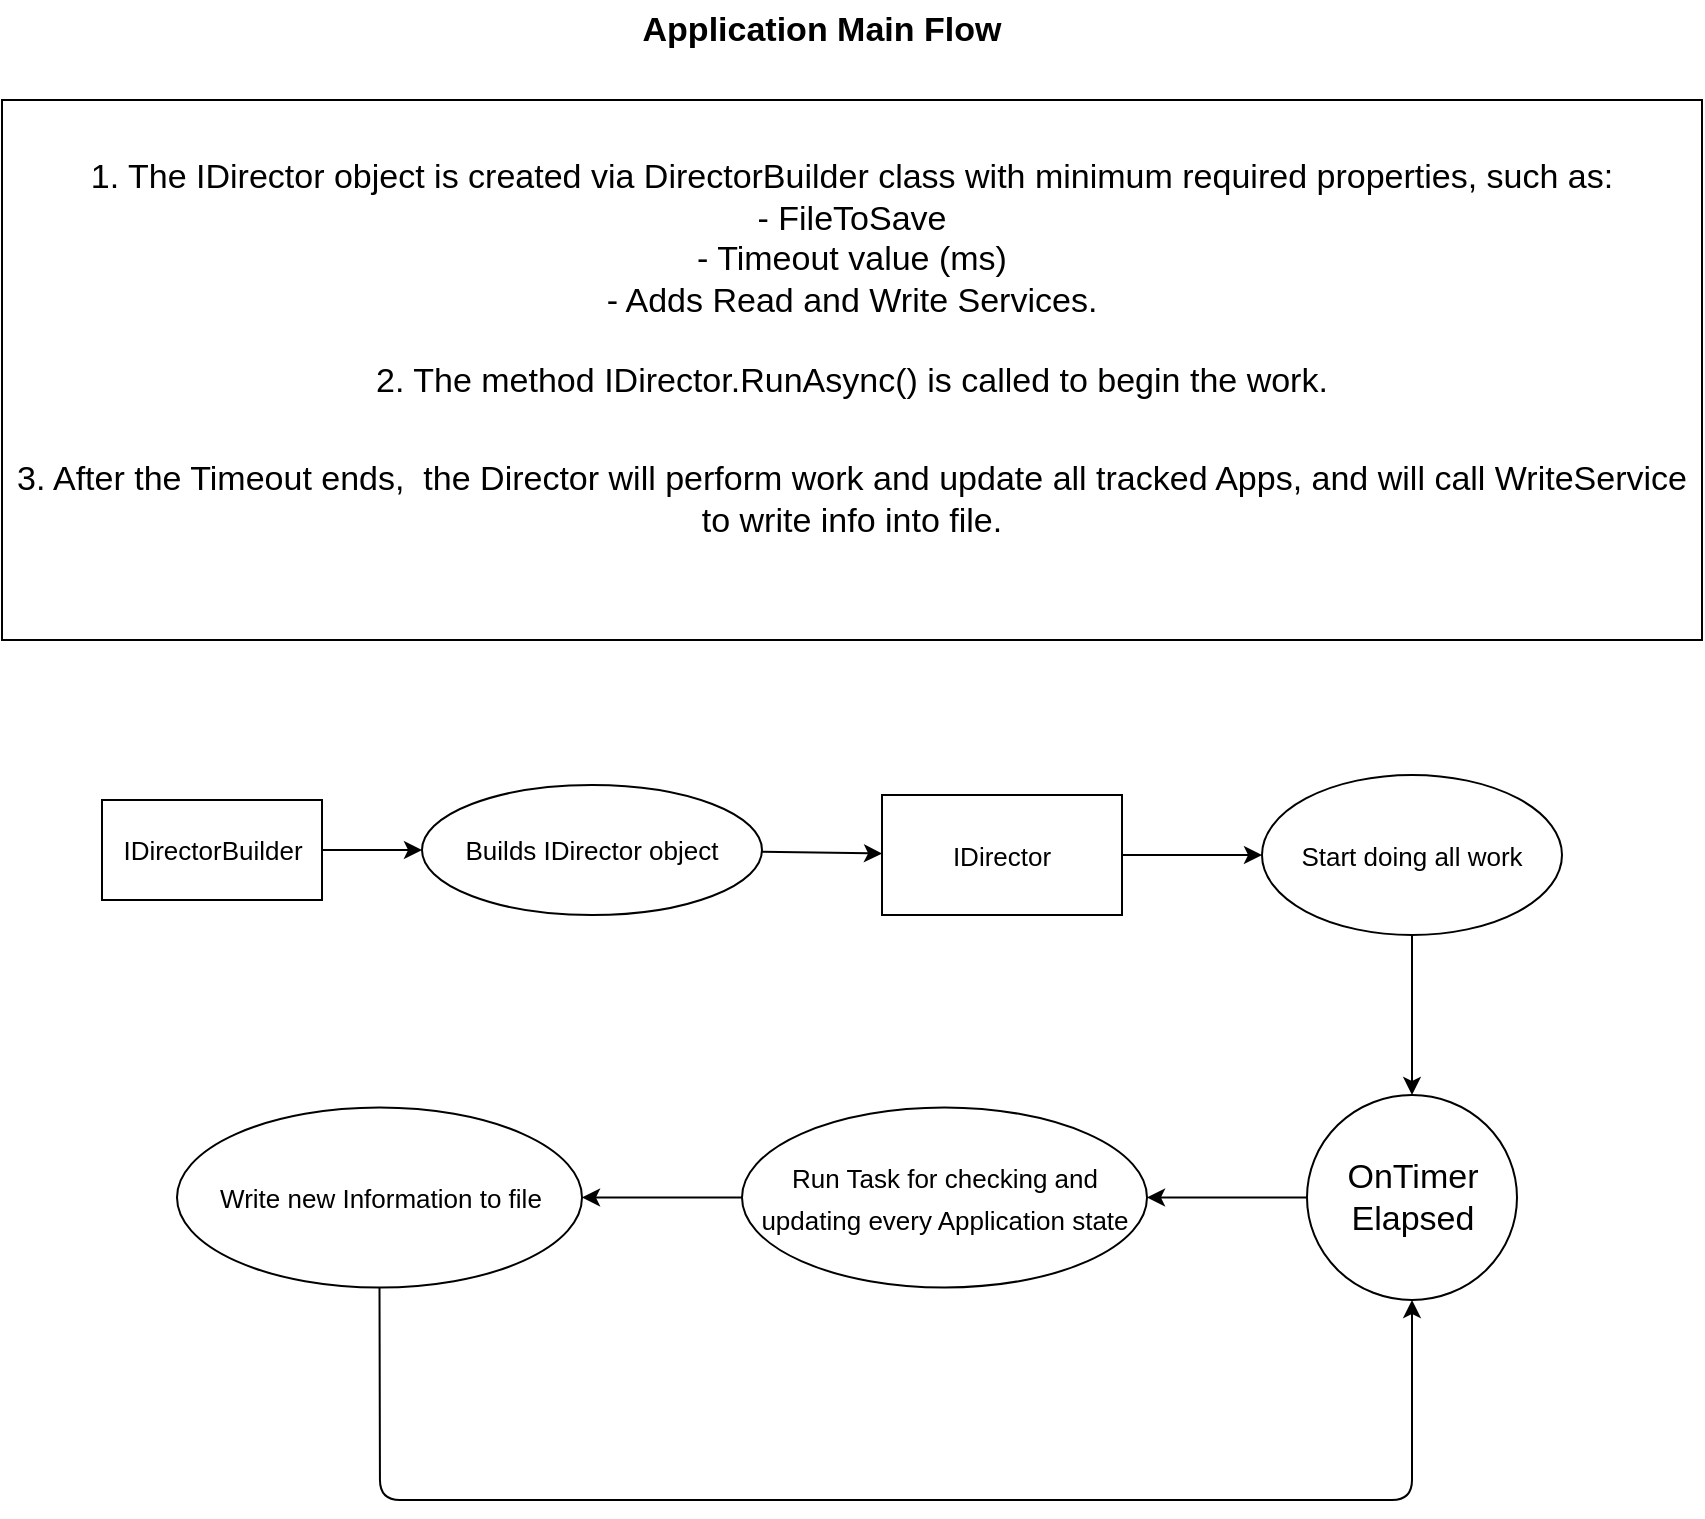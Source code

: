 <mxfile>
    <diagram id="Sq76xkwmjCW06V4b-h0d" name="MainFlow">
        <mxGraphModel dx="1071" dy="827" grid="1" gridSize="10" guides="1" tooltips="1" connect="1" arrows="1" fold="1" page="1" pageScale="1" pageWidth="850" pageHeight="1100" math="0" shadow="0">
            <root>
                <mxCell id="0"/>
                <mxCell id="1" parent="0"/>
                <mxCell id="USzmQiBSqQcF5wfpKRN4-1" value="&lt;div style=&quot;&quot;&gt;&lt;span style=&quot;font-size: 17px; background-color: initial;&quot;&gt;1. The IDirector object is created via DirectorBuilder class with minimum required properties, such as:&lt;/span&gt;&lt;/div&gt;&lt;font style=&quot;&quot;&gt;&lt;div style=&quot;font-size: 17px;&quot;&gt;&lt;span style=&quot;background-color: initial;&quot;&gt;- FileToSave&lt;/span&gt;&lt;/div&gt;&lt;div style=&quot;font-size: 17px;&quot;&gt;&lt;span style=&quot;background-color: initial;&quot;&gt;- Timeout value (ms)&lt;/span&gt;&lt;/div&gt;&lt;div style=&quot;font-size: 17px;&quot;&gt;&lt;span style=&quot;background-color: initial;&quot;&gt;- Adds Read and Write Services.&lt;/span&gt;&lt;/div&gt;&lt;div style=&quot;&quot;&gt;&lt;span style=&quot;font-size: 17px;&quot;&gt;&lt;br&gt;&lt;/span&gt;&lt;/div&gt;&lt;span style=&quot;font-size: 17px;&quot;&gt;&lt;div style=&quot;&quot;&gt;&lt;span style=&quot;background-color: initial;&quot;&gt;2. The method IDirector.RunAsync() is called to begin the work.&lt;/span&gt;&lt;/div&gt;&lt;/span&gt;&lt;div style=&quot;&quot;&gt;&lt;br&gt;&lt;/div&gt;&lt;div style=&quot;&quot;&gt;&lt;br&gt;&lt;/div&gt;&lt;span style=&quot;font-size: 17px;&quot;&gt;&lt;div style=&quot;&quot;&gt;&lt;span style=&quot;background-color: initial;&quot;&gt;3. After the Timeout ends,&amp;nbsp; the Director will perform work and update all tracked Apps, and will call WriteService to write info into file.&lt;/span&gt;&lt;/div&gt;&lt;div style=&quot;&quot;&gt;&lt;br&gt;&lt;/div&gt;&lt;/span&gt;&lt;/font&gt;" style="rounded=0;whiteSpace=wrap;html=1;align=center;" vertex="1" parent="1">
                    <mxGeometry y="60" width="850" height="270" as="geometry"/>
                </mxCell>
                <mxCell id="USzmQiBSqQcF5wfpKRN4-2" value="Application Main Flow" style="text;align=center;fontStyle=1;verticalAlign=middle;spacingLeft=3;spacingRight=3;strokeColor=none;rotatable=0;points=[[0,0.5],[1,0.5]];portConstraint=eastwest;fontSize=17;" vertex="1" parent="1">
                    <mxGeometry x="370" y="10" width="80" height="26" as="geometry"/>
                </mxCell>
                <mxCell id="USzmQiBSqQcF5wfpKRN4-11" value="" style="edgeStyle=none;html=1;fontSize=14;" edge="1" parent="1" source="USzmQiBSqQcF5wfpKRN4-4" target="USzmQiBSqQcF5wfpKRN4-10">
                    <mxGeometry relative="1" as="geometry"/>
                </mxCell>
                <mxCell id="USzmQiBSqQcF5wfpKRN4-4" value="&lt;font style=&quot;font-size: 13px;&quot;&gt;IDirectorBuilder&lt;/font&gt;" style="html=1;fontSize=17;" vertex="1" parent="1">
                    <mxGeometry x="50" y="410" width="110" height="50" as="geometry"/>
                </mxCell>
                <mxCell id="USzmQiBSqQcF5wfpKRN4-13" value="" style="edgeStyle=none;html=1;fontSize=14;" edge="1" parent="1" source="USzmQiBSqQcF5wfpKRN4-10" target="USzmQiBSqQcF5wfpKRN4-12">
                    <mxGeometry relative="1" as="geometry"/>
                </mxCell>
                <mxCell id="USzmQiBSqQcF5wfpKRN4-10" value="&lt;font style=&quot;font-size: 13px;&quot;&gt;Builds IDirector object&lt;/font&gt;" style="ellipse;whiteSpace=wrap;html=1;fontSize=17;" vertex="1" parent="1">
                    <mxGeometry x="210" y="402.5" width="170" height="65" as="geometry"/>
                </mxCell>
                <mxCell id="USzmQiBSqQcF5wfpKRN4-16" value="" style="edgeStyle=none;html=1;fontSize=14;" edge="1" parent="1" source="USzmQiBSqQcF5wfpKRN4-12" target="USzmQiBSqQcF5wfpKRN4-15">
                    <mxGeometry relative="1" as="geometry"/>
                </mxCell>
                <mxCell id="USzmQiBSqQcF5wfpKRN4-12" value="&lt;font style=&quot;font-size: 13px;&quot;&gt;IDirector&lt;/font&gt;" style="whiteSpace=wrap;html=1;fontSize=17;" vertex="1" parent="1">
                    <mxGeometry x="440" y="407.5" width="120" height="60" as="geometry"/>
                </mxCell>
                <mxCell id="USzmQiBSqQcF5wfpKRN4-25" value="" style="edgeStyle=none;html=1;fontSize=15;" edge="1" parent="1" source="USzmQiBSqQcF5wfpKRN4-15" target="USzmQiBSqQcF5wfpKRN4-24">
                    <mxGeometry relative="1" as="geometry"/>
                </mxCell>
                <mxCell id="USzmQiBSqQcF5wfpKRN4-15" value="&lt;font style=&quot;font-size: 13px;&quot;&gt;Start doing all work&lt;/font&gt;" style="ellipse;whiteSpace=wrap;html=1;fontSize=17;" vertex="1" parent="1">
                    <mxGeometry x="630" y="397.5" width="150" height="80" as="geometry"/>
                </mxCell>
                <mxCell id="USzmQiBSqQcF5wfpKRN4-27" value="" style="edgeStyle=none;html=1;fontSize=15;" edge="1" parent="1" source="USzmQiBSqQcF5wfpKRN4-24" target="USzmQiBSqQcF5wfpKRN4-26">
                    <mxGeometry relative="1" as="geometry"/>
                </mxCell>
                <mxCell id="USzmQiBSqQcF5wfpKRN4-24" value="OnTimer Elapsed" style="ellipse;whiteSpace=wrap;html=1;fontSize=17;" vertex="1" parent="1">
                    <mxGeometry x="652.5" y="557.5" width="105" height="102.5" as="geometry"/>
                </mxCell>
                <mxCell id="USzmQiBSqQcF5wfpKRN4-32" value="" style="edgeStyle=none;html=1;fontSize=13;" edge="1" parent="1" source="USzmQiBSqQcF5wfpKRN4-26" target="USzmQiBSqQcF5wfpKRN4-31">
                    <mxGeometry relative="1" as="geometry"/>
                </mxCell>
                <mxCell id="USzmQiBSqQcF5wfpKRN4-26" value="&lt;font style=&quot;font-size: 13px;&quot;&gt;Run Task for checking and updating every Application state&lt;/font&gt;" style="ellipse;whiteSpace=wrap;html=1;fontSize=17;" vertex="1" parent="1">
                    <mxGeometry x="370" y="563.75" width="202.5" height="90" as="geometry"/>
                </mxCell>
                <mxCell id="USzmQiBSqQcF5wfpKRN4-33" style="edgeStyle=none;html=1;fontSize=13;" edge="1" parent="1" source="USzmQiBSqQcF5wfpKRN4-31" target="USzmQiBSqQcF5wfpKRN4-24">
                    <mxGeometry relative="1" as="geometry">
                        <Array as="points">
                            <mxPoint x="189" y="760"/>
                            <mxPoint x="705" y="760"/>
                        </Array>
                    </mxGeometry>
                </mxCell>
                <mxCell id="USzmQiBSqQcF5wfpKRN4-31" value="&lt;font style=&quot;font-size: 13px;&quot;&gt;Write new Information to file&lt;/font&gt;" style="ellipse;whiteSpace=wrap;html=1;fontSize=17;" vertex="1" parent="1">
                    <mxGeometry x="87.5" y="563.75" width="202.5" height="90" as="geometry"/>
                </mxCell>
            </root>
        </mxGraphModel>
    </diagram>
    <diagram id="BZ-cO62DnmGgJZc8tXrm" name="TrackedAppWorkFlow">
        <mxGraphModel dx="1071" dy="827" grid="1" gridSize="10" guides="1" tooltips="1" connect="1" arrows="1" fold="1" page="1" pageScale="1" pageWidth="850" pageHeight="1100" math="0" shadow="0">
            <root>
                <mxCell id="0"/>
                <mxCell id="1" parent="0"/>
                <mxCell id="vjMBUKkElE8_SVuK97PD-60" style="edgeStyle=none;html=1;" parent="1" source="2" target="11" edge="1">
                    <mxGeometry relative="1" as="geometry"/>
                </mxCell>
                <mxCell id="vjMBUKkElE8_SVuK97PD-61" value="Has List of" style="edgeLabel;html=1;align=center;verticalAlign=middle;resizable=0;points=[];" parent="vjMBUKkElE8_SVuK97PD-60" vertex="1" connectable="0">
                    <mxGeometry x="-0.356" relative="1" as="geometry">
                        <mxPoint as="offset"/>
                    </mxGeometry>
                </mxCell>
                <mxCell id="2" value="AppInstance&lt;br&gt;(instance of 1 App)" style="rounded=0;whiteSpace=wrap;html=1;" parent="1" vertex="1">
                    <mxGeometry x="550" y="220" width="120" height="60" as="geometry"/>
                </mxCell>
                <mxCell id="11" value="UpTime&lt;br&gt;(single Uptime for Date)" style="rounded=0;whiteSpace=wrap;html=1;" parent="1" vertex="1">
                    <mxGeometry x="540" y="70" width="140" height="60" as="geometry"/>
                </mxCell>
                <mxCell id="39" value="&lt;b&gt;AppStateChecker&lt;/b&gt;" style="html=1;" parent="1" vertex="1">
                    <mxGeometry x="20" y="525" width="110" height="50" as="geometry"/>
                </mxCell>
                <mxCell id="41" value="&lt;b&gt;AppTimeTracker&lt;/b&gt;" style="html=1;" parent="1" vertex="1">
                    <mxGeometry x="170" y="525" width="110" height="50" as="geometry"/>
                </mxCell>
                <mxCell id="44" style="edgeStyle=none;html=1;" parent="1" source="43" target="2" edge="1">
                    <mxGeometry relative="1" as="geometry">
                        <mxPoint x="400" y="289.231" as="targetPoint"/>
                    </mxGeometry>
                </mxCell>
                <mxCell id="vjMBUKkElE8_SVuK97PD-62" value="Gets The AppInstance" style="edgeLabel;html=1;align=center;verticalAlign=middle;resizable=0;points=[];" parent="44" vertex="1" connectable="0">
                    <mxGeometry x="-0.299" y="-3" relative="1" as="geometry">
                        <mxPoint as="offset"/>
                    </mxGeometry>
                </mxCell>
                <mxCell id="43" value="IInteractor" style="html=1;" parent="1" vertex="1">
                    <mxGeometry x="400" y="335" width="110" height="50" as="geometry"/>
                </mxCell>
                <mxCell id="Bc6zjtvQ-QecZ-7PF7hh-62" style="edgeStyle=none;html=1;" parent="1" source="52" target="Bc6zjtvQ-QecZ-7PF7hh-61" edge="1">
                    <mxGeometry relative="1" as="geometry"/>
                </mxCell>
                <mxCell id="Bc6zjtvQ-QecZ-7PF7hh-63" value="Uses instance of it" style="edgeLabel;html=1;align=center;verticalAlign=middle;resizable=0;points=[];" parent="Bc6zjtvQ-QecZ-7PF7hh-62" vertex="1" connectable="0">
                    <mxGeometry x="0.326" y="-3" relative="1" as="geometry">
                        <mxPoint y="1" as="offset"/>
                    </mxGeometry>
                </mxCell>
                <mxCell id="Bc6zjtvQ-QecZ-7PF7hh-65" style="edgeStyle=none;html=1;" parent="1" source="52" target="43" edge="1">
                    <mxGeometry relative="1" as="geometry"/>
                </mxCell>
                <mxCell id="Bc6zjtvQ-QecZ-7PF7hh-72" value="Has" style="edgeLabel;html=1;align=center;verticalAlign=middle;resizable=0;points=[];" parent="Bc6zjtvQ-QecZ-7PF7hh-65" vertex="1" connectable="0">
                    <mxGeometry x="-0.29" y="-2" relative="1" as="geometry">
                        <mxPoint as="offset"/>
                    </mxGeometry>
                </mxCell>
                <mxCell id="Bc6zjtvQ-QecZ-7PF7hh-66" style="edgeStyle=none;html=1;" parent="1" source="52" target="41" edge="1">
                    <mxGeometry relative="1" as="geometry"/>
                </mxCell>
                <mxCell id="Bc6zjtvQ-QecZ-7PF7hh-71" value="Uses" style="edgeLabel;html=1;align=center;verticalAlign=middle;resizable=0;points=[];" parent="Bc6zjtvQ-QecZ-7PF7hh-66" vertex="1" connectable="0">
                    <mxGeometry x="-0.26" y="3" relative="1" as="geometry">
                        <mxPoint x="1" as="offset"/>
                    </mxGeometry>
                </mxCell>
                <mxCell id="Bc6zjtvQ-QecZ-7PF7hh-68" style="edgeStyle=none;html=1;" parent="1" source="52" target="39" edge="1">
                    <mxGeometry relative="1" as="geometry"/>
                </mxCell>
                <mxCell id="Bc6zjtvQ-QecZ-7PF7hh-69" value="Uses" style="edgeLabel;html=1;align=center;verticalAlign=middle;resizable=0;points=[];" parent="Bc6zjtvQ-QecZ-7PF7hh-68" vertex="1" connectable="0">
                    <mxGeometry x="-0.304" y="1" relative="1" as="geometry">
                        <mxPoint as="offset"/>
                    </mxGeometry>
                </mxCell>
                <mxCell id="52" value="AppHandler" style="whiteSpace=wrap;html=1;" parent="1" vertex="1">
                    <mxGeometry x="130" y="330" width="120" height="60" as="geometry"/>
                </mxCell>
                <mxCell id="Bc6zjtvQ-QecZ-7PF7hh-61" value="TimerService" style="whiteSpace=wrap;html=1;" parent="1" vertex="1">
                    <mxGeometry x="130" y="120" width="120" height="60" as="geometry"/>
                </mxCell>
                <mxCell id="vjMBUKkElE8_SVuK97PD-53" style="edgeStyle=none;html=1;" parent="1" source="vjMBUKkElE8_SVuK97PD-52" target="2" edge="1">
                    <mxGeometry relative="1" as="geometry"/>
                </mxCell>
                <mxCell id="vjMBUKkElE8_SVuK97PD-54" value="Creates" style="edgeLabel;html=1;align=center;verticalAlign=middle;resizable=0;points=[];" parent="vjMBUKkElE8_SVuK97PD-53" vertex="1" connectable="0">
                    <mxGeometry x="-0.359" relative="1" as="geometry">
                        <mxPoint as="offset"/>
                    </mxGeometry>
                </mxCell>
                <mxCell id="vjMBUKkElE8_SVuK97PD-52" value="AppInstanceCreator" style="whiteSpace=wrap;html=1;" parent="1" vertex="1">
                    <mxGeometry x="690" y="420" width="120" height="60" as="geometry"/>
                </mxCell>
                <mxCell id="vjMBUKkElE8_SVuK97PD-66" style="edgeStyle=none;html=1;" parent="1" source="vjMBUKkElE8_SVuK97PD-55" target="vjMBUKkElE8_SVuK97PD-59" edge="1">
                    <mxGeometry relative="1" as="geometry"/>
                </mxCell>
                <mxCell id="vjMBUKkElE8_SVuK97PD-67" value="Creates List of Apps from file" style="edgeLabel;html=1;align=center;verticalAlign=middle;resizable=0;points=[];" parent="vjMBUKkElE8_SVuK97PD-66" vertex="1" connectable="0">
                    <mxGeometry x="0.287" relative="1" as="geometry">
                        <mxPoint as="offset"/>
                    </mxGeometry>
                </mxCell>
                <mxCell id="vjMBUKkElE8_SVuK97PD-55" value="ReadData" style="whiteSpace=wrap;html=1;" parent="1" vertex="1">
                    <mxGeometry x="460" y="695" width="120" height="60" as="geometry"/>
                </mxCell>
                <mxCell id="vjMBUKkElE8_SVuK97PD-56" value="WriteData" style="whiteSpace=wrap;html=1;" parent="1" vertex="1">
                    <mxGeometry x="660" y="695" width="120" height="60" as="geometry"/>
                </mxCell>
                <mxCell id="vjMBUKkElE8_SVuK97PD-63" style="edgeStyle=none;html=1;" parent="1" source="vjMBUKkElE8_SVuK97PD-58" target="vjMBUKkElE8_SVuK97PD-59" edge="1">
                    <mxGeometry relative="1" as="geometry"/>
                </mxCell>
                <mxCell id="vjMBUKkElE8_SVuK97PD-64" value="Creates handler for each app form LIst" style="edgeLabel;html=1;align=center;verticalAlign=middle;resizable=0;points=[];" parent="vjMBUKkElE8_SVuK97PD-63" vertex="1" connectable="0">
                    <mxGeometry x="-0.309" y="1" relative="1" as="geometry">
                        <mxPoint as="offset"/>
                    </mxGeometry>
                </mxCell>
                <mxCell id="vjMBUKkElE8_SVuK97PD-58" value="&lt;p style=&quot;margin:0px;margin-top:4px;text-align:center;text-decoration:underline;&quot;&gt;&lt;b&gt;List&amp;lt;AppHandler&amp;gt;&lt;/b&gt;&lt;/p&gt;&lt;hr&gt;&lt;p style=&quot;margin:0px;margin-left:8px;&quot;&gt;StartTracking()&lt;/p&gt;" style="verticalAlign=top;align=left;overflow=fill;fontSize=12;fontFamily=Helvetica;html=1;" parent="1" vertex="1">
                    <mxGeometry x="425" y="525" width="160" height="60" as="geometry"/>
                </mxCell>
                <mxCell id="vjMBUKkElE8_SVuK97PD-59" value="&lt;p style=&quot;margin:0px;margin-top:4px;text-align:center;text-decoration:underline;&quot;&gt;&lt;b&gt;List&amp;lt;AppInstance&amp;gt;&lt;/b&gt;&lt;/p&gt;&lt;hr&gt;&lt;p style=&quot;margin:0px;margin-left:8px;&quot;&gt;field1 = value1&lt;br&gt;field2 = value2&lt;br&gt;field3 = value3&lt;/p&gt;" style="verticalAlign=top;align=left;overflow=fill;fontSize=12;fontFamily=Helvetica;html=1;" parent="1" vertex="1">
                    <mxGeometry x="50" y="680" width="160" height="90" as="geometry"/>
                </mxCell>
                <mxCell id="vjMBUKkElE8_SVuK97PD-69" value="1. ReadData Gets the List&amp;lt;AppInstance&amp;gt;&lt;br style=&quot;border-color: var(--border-color);&quot;&gt;2. List&amp;lt;AppHandler&amp;gt; is created and added new objects for each AppInstance from List&lt;br style=&quot;border-color: var(--border-color);&quot;&gt;&lt;br style=&quot;border-color: var(--border-color);&quot;&gt;OR&amp;nbsp;&lt;br style=&quot;border-color: var(--border-color);&quot;&gt;&lt;br style=&quot;border-color: var(--border-color);&quot;&gt;1. AppInstanceCreator creates the AppInstance&lt;br style=&quot;border-color: var(--border-color);&quot;&gt;2. Add AppInstance to List&lt;br style=&quot;border-color: var(--border-color);&quot;&gt;3. Add AppHandler to List&lt;br style=&quot;border-color: var(--border-color);&quot;&gt;&lt;br style=&quot;border-color: var(--border-color);&quot;&gt;NEXT&lt;br style=&quot;border-color: var(--border-color);&quot;&gt;&lt;br style=&quot;border-color: var(--border-color);&quot;&gt;OnTimerElapsed event:&lt;br style=&quot;border-color: var(--border-color);&quot;&gt;1. AppHandler.StartTracking() is called and it updates the AppInstance&lt;br style=&quot;border-color: var(--border-color);&quot;&gt;2. WriteData writes the List&amp;lt;AppInstance&amp;gt; into file" style="html=1;fontSize=14;" parent="1" vertex="1">
                    <mxGeometry x="130" y="780" width="550" height="290" as="geometry"/>
                </mxCell>
            </root>
        </mxGraphModel>
    </diagram>
    <diagram id="vio9tZY0HiVOnr2UPps9" name="TrackedAppClasses">
        <mxGraphModel dx="1071" dy="827" grid="1" gridSize="10" guides="1" tooltips="1" connect="1" arrows="1" fold="1" page="1" pageScale="1" pageWidth="850" pageHeight="1100" math="0" shadow="0">
            <root>
                <mxCell id="0"/>
                <mxCell id="1" parent="0"/>
                <mxCell id="2riPED5oYC9T3TNb9gyd-1" value="AppInstanse" style="swimlane;fontStyle=1;align=center;verticalAlign=top;childLayout=stackLayout;horizontal=1;startSize=26;horizontalStack=0;resizeParent=1;resizeParentMax=0;resizeLast=0;collapsible=1;marginBottom=0;" parent="1" vertex="1">
                    <mxGeometry x="440" y="310" width="160" height="124" as="geometry"/>
                </mxCell>
                <mxCell id="2riPED5oYC9T3TNb9gyd-2" value="+ Id : int&#10;+ Name : string&#10;+ IsRunning : bool&#10;+ UpTimes : List&lt;Uptime&gt;" style="text;strokeColor=none;fillColor=none;align=left;verticalAlign=top;spacingLeft=4;spacingRight=4;overflow=hidden;rotatable=0;points=[[0,0.5],[1,0.5]];portConstraint=eastwest;" parent="2riPED5oYC9T3TNb9gyd-1" vertex="1">
                    <mxGeometry y="26" width="160" height="64" as="geometry"/>
                </mxCell>
                <mxCell id="2riPED5oYC9T3TNb9gyd-3" value="" style="line;strokeWidth=1;fillColor=none;align=left;verticalAlign=middle;spacingTop=-1;spacingLeft=3;spacingRight=3;rotatable=0;labelPosition=right;points=[];portConstraint=eastwest;strokeColor=inherit;" parent="2riPED5oYC9T3TNb9gyd-1" vertex="1">
                    <mxGeometry y="90" width="160" height="8" as="geometry"/>
                </mxCell>
                <mxCell id="2riPED5oYC9T3TNb9gyd-4" value="+ method(type): type" style="text;strokeColor=none;fillColor=none;align=left;verticalAlign=top;spacingLeft=4;spacingRight=4;overflow=hidden;rotatable=0;points=[[0,0.5],[1,0.5]];portConstraint=eastwest;" parent="2riPED5oYC9T3TNb9gyd-1" vertex="1">
                    <mxGeometry y="98" width="160" height="26" as="geometry"/>
                </mxCell>
                <mxCell id="c5aE6hKna7cGHucHUaRy-1" value="UpTime" style="swimlane;fontStyle=1;align=center;verticalAlign=top;childLayout=stackLayout;horizontal=1;startSize=26;horizontalStack=0;resizeParent=1;resizeParentMax=0;resizeLast=0;collapsible=1;marginBottom=0;" parent="1" vertex="1">
                    <mxGeometry x="670" y="316" width="160" height="104" as="geometry">
                        <mxRectangle x="100" y="50" width="110" height="30" as="alternateBounds"/>
                    </mxGeometry>
                </mxCell>
                <mxCell id="c5aE6hKna7cGHucHUaRy-2" value="+ Minutes : int &#10;+ Date : DateOnly" style="text;strokeColor=none;fillColor=none;align=left;verticalAlign=top;spacingLeft=4;spacingRight=4;overflow=hidden;rotatable=0;points=[[0,0.5],[1,0.5]];portConstraint=eastwest;" parent="c5aE6hKna7cGHucHUaRy-1" vertex="1">
                    <mxGeometry y="26" width="160" height="44" as="geometry"/>
                </mxCell>
                <mxCell id="c5aE6hKna7cGHucHUaRy-3" value="" style="line;strokeWidth=1;fillColor=none;align=left;verticalAlign=middle;spacingTop=-1;spacingLeft=3;spacingRight=3;rotatable=0;labelPosition=right;points=[];portConstraint=eastwest;strokeColor=inherit;" parent="c5aE6hKna7cGHucHUaRy-1" vertex="1">
                    <mxGeometry y="70" width="160" height="8" as="geometry"/>
                </mxCell>
                <mxCell id="c5aE6hKna7cGHucHUaRy-4" value="+ method(type): type" style="text;strokeColor=none;fillColor=none;align=left;verticalAlign=top;spacingLeft=4;spacingRight=4;overflow=hidden;rotatable=0;points=[[0,0.5],[1,0.5]];portConstraint=eastwest;" parent="c5aE6hKna7cGHucHUaRy-1" vertex="1">
                    <mxGeometry y="78" width="160" height="26" as="geometry"/>
                </mxCell>
                <mxCell id="M_Fn2lDX56Cs01cFmTBk-2" style="edgeStyle=none;html=1;dashed=1;dashPattern=8 8;" parent="1" source="c5aE6hKna7cGHucHUaRy-5" target="M_Fn2lDX56Cs01cFmTBk-1" edge="1">
                    <mxGeometry relative="1" as="geometry"/>
                </mxCell>
                <mxCell id="c5aE6hKna7cGHucHUaRy-5" value="AppStateChecker" style="swimlane;fontStyle=1;align=center;verticalAlign=top;childLayout=stackLayout;horizontal=1;startSize=26;horizontalStack=0;resizeParent=1;resizeParentMax=0;resizeLast=0;collapsible=1;marginBottom=0;" parent="1" vertex="1">
                    <mxGeometry x="25" y="940" width="160" height="86" as="geometry"/>
                </mxCell>
                <mxCell id="c5aE6hKna7cGHucHUaRy-6" value="+ field: type" style="text;strokeColor=none;fillColor=none;align=left;verticalAlign=top;spacingLeft=4;spacingRight=4;overflow=hidden;rotatable=0;points=[[0,0.5],[1,0.5]];portConstraint=eastwest;" parent="c5aE6hKna7cGHucHUaRy-5" vertex="1">
                    <mxGeometry y="26" width="160" height="26" as="geometry"/>
                </mxCell>
                <mxCell id="c5aE6hKna7cGHucHUaRy-7" value="" style="line;strokeWidth=1;fillColor=none;align=left;verticalAlign=middle;spacingTop=-1;spacingLeft=3;spacingRight=3;rotatable=0;labelPosition=right;points=[];portConstraint=eastwest;strokeColor=inherit;" parent="c5aE6hKna7cGHucHUaRy-5" vertex="1">
                    <mxGeometry y="52" width="160" height="8" as="geometry"/>
                </mxCell>
                <mxCell id="c5aE6hKna7cGHucHUaRy-8" value="+ method(type): type" style="text;strokeColor=none;fillColor=none;align=left;verticalAlign=top;spacingLeft=4;spacingRight=4;overflow=hidden;rotatable=0;points=[[0,0.5],[1,0.5]];portConstraint=eastwest;" parent="c5aE6hKna7cGHucHUaRy-5" vertex="1">
                    <mxGeometry y="60" width="160" height="26" as="geometry"/>
                </mxCell>
                <mxCell id="M_Fn2lDX56Cs01cFmTBk-1" value="&lt;p style=&quot;margin:0px;margin-top:4px;text-align:center;&quot;&gt;&lt;i&gt;&amp;lt;&amp;lt;Interface&amp;gt;&amp;gt;&lt;/i&gt;&lt;br&gt;&lt;b&gt;IAppStateChecker&lt;/b&gt;&lt;/p&gt;&lt;hr size=&quot;1&quot;&gt;&lt;p style=&quot;margin:0px;margin-left:4px;&quot;&gt;+ AppInteractor : Interactor&lt;/p&gt;&lt;hr size=&quot;1&quot;&gt;&lt;p style=&quot;margin:0px;margin-left:4px;&quot;&gt;+ GetAppState () : bool&lt;br&gt;&lt;/p&gt;&lt;p style=&quot;margin:0px;margin-left:4px;&quot;&gt;+ SetAppState(AppInstanceState) : void&lt;/p&gt;" style="verticalAlign=top;align=left;overflow=fill;fontSize=12;fontFamily=Helvetica;html=1;" parent="1" vertex="1">
                    <mxGeometry x="10" y="720" width="220" height="140" as="geometry"/>
                </mxCell>
                <mxCell id="wEJZX17gfzbtgvIJ9ov2-2" style="edgeStyle=none;html=1;" parent="1" source="M_Fn2lDX56Cs01cFmTBk-3" target="2riPED5oYC9T3TNb9gyd-1" edge="1">
                    <mxGeometry relative="1" as="geometry"/>
                </mxCell>
                <mxCell id="M_Fn2lDX56Cs01cFmTBk-3" value="&lt;&lt;Interface&gt;&gt;&#10;IInteractor" style="swimlane;fontStyle=1;align=center;verticalAlign=top;childLayout=stackLayout;horizontal=1;startSize=41;horizontalStack=0;resizeParent=1;resizeParentMax=0;resizeLast=0;collapsible=1;marginBottom=0;" parent="1" vertex="1">
                    <mxGeometry x="425" y="474.5" width="190" height="101" as="geometry"/>
                </mxCell>
                <mxCell id="M_Fn2lDX56Cs01cFmTBk-4" value="- App : AppInstance" style="text;strokeColor=none;fillColor=none;align=left;verticalAlign=top;spacingLeft=4;spacingRight=4;overflow=hidden;rotatable=0;points=[[0,0.5],[1,0.5]];portConstraint=eastwest;" parent="M_Fn2lDX56Cs01cFmTBk-3" vertex="1">
                    <mxGeometry y="41" width="190" height="26" as="geometry"/>
                </mxCell>
                <mxCell id="M_Fn2lDX56Cs01cFmTBk-5" value="" style="line;strokeWidth=1;fillColor=none;align=left;verticalAlign=middle;spacingTop=-1;spacingLeft=3;spacingRight=3;rotatable=0;labelPosition=right;points=[];portConstraint=eastwest;strokeColor=inherit;" parent="M_Fn2lDX56Cs01cFmTBk-3" vertex="1">
                    <mxGeometry y="67" width="190" height="8" as="geometry"/>
                </mxCell>
                <mxCell id="M_Fn2lDX56Cs01cFmTBk-6" value="+ GetAppInstance() : AppInstance" style="text;strokeColor=none;fillColor=none;align=left;verticalAlign=top;spacingLeft=4;spacingRight=4;overflow=hidden;rotatable=0;points=[[0,0.5],[1,0.5]];portConstraint=eastwest;" parent="M_Fn2lDX56Cs01cFmTBk-3" vertex="1">
                    <mxGeometry y="75" width="190" height="26" as="geometry"/>
                </mxCell>
                <mxCell id="xKE1cE81m3nqjKy4N8sU-1" value="&lt;p style=&quot;margin:0px;margin-top:4px;text-align:center;&quot;&gt;&lt;i&gt;&amp;lt;&amp;lt;Interface&amp;gt;&amp;gt;&lt;/i&gt;&lt;br&gt;&lt;b&gt;ITimeTracker&lt;/b&gt;&lt;/p&gt;&lt;hr size=&quot;1&quot;&gt;&lt;p style=&quot;margin:0px;margin-left:4px;&quot;&gt;+ AppInteractor : Interactor&lt;/p&gt;&lt;hr size=&quot;1&quot;&gt;&lt;p style=&quot;margin:0px;margin-left:4px;&quot;&gt;+ GetCurrentSessionTime (bool) : double&lt;br&gt;&lt;/p&gt;&lt;p style=&quot;margin:0px;margin-left:4px;&quot;&gt;+ GetSessionTimeForDate (DateOnly) : double&lt;/p&gt;&lt;p style=&quot;margin:0px;margin-left:4px;&quot;&gt;+ UpdateTimeValues(TimeSpan) : void&lt;/p&gt;&lt;p style=&quot;margin:0px;margin-left:4px;&quot;&gt;+ TrackTime() : void&lt;/p&gt;" style="verticalAlign=top;align=left;overflow=fill;fontSize=12;fontFamily=Helvetica;html=1;" parent="1" vertex="1">
                    <mxGeometry x="250" y="720" width="260" height="140" as="geometry"/>
                </mxCell>
                <mxCell id="vB-PPDz6NzqkqVzL-LXA-5" style="edgeStyle=none;html=1;dashed=1;dashPattern=8 8;" parent="1" source="vB-PPDz6NzqkqVzL-LXA-1" target="xKE1cE81m3nqjKy4N8sU-1" edge="1">
                    <mxGeometry relative="1" as="geometry"/>
                </mxCell>
                <mxCell id="vB-PPDz6NzqkqVzL-LXA-1" value="TimeTracker" style="swimlane;fontStyle=1;align=center;verticalAlign=top;childLayout=stackLayout;horizontal=1;startSize=26;horizontalStack=0;resizeParent=1;resizeParentMax=0;resizeLast=0;collapsible=1;marginBottom=0;" parent="1" vertex="1">
                    <mxGeometry x="265" y="940" width="160" height="86" as="geometry"/>
                </mxCell>
                <mxCell id="vB-PPDz6NzqkqVzL-LXA-2" value="+ field: type" style="text;strokeColor=none;fillColor=none;align=left;verticalAlign=top;spacingLeft=4;spacingRight=4;overflow=hidden;rotatable=0;points=[[0,0.5],[1,0.5]];portConstraint=eastwest;" parent="vB-PPDz6NzqkqVzL-LXA-1" vertex="1">
                    <mxGeometry y="26" width="160" height="26" as="geometry"/>
                </mxCell>
                <mxCell id="vB-PPDz6NzqkqVzL-LXA-3" value="" style="line;strokeWidth=1;fillColor=none;align=left;verticalAlign=middle;spacingTop=-1;spacingLeft=3;spacingRight=3;rotatable=0;labelPosition=right;points=[];portConstraint=eastwest;strokeColor=inherit;" parent="vB-PPDz6NzqkqVzL-LXA-1" vertex="1">
                    <mxGeometry y="52" width="160" height="8" as="geometry"/>
                </mxCell>
                <mxCell id="vB-PPDz6NzqkqVzL-LXA-4" value="+ method(type): type" style="text;strokeColor=none;fillColor=none;align=left;verticalAlign=top;spacingLeft=4;spacingRight=4;overflow=hidden;rotatable=0;points=[[0,0.5],[1,0.5]];portConstraint=eastwest;" parent="vB-PPDz6NzqkqVzL-LXA-1" vertex="1">
                    <mxGeometry y="60" width="160" height="26" as="geometry"/>
                </mxCell>
                <mxCell id="3iPNuKRFTGDdoeyNfGwK-5" value="" style="edgeStyle=none;html=1;dashed=1;dashPattern=8 8;" parent="1" source="3iPNuKRFTGDdoeyNfGwK-1" target="M_Fn2lDX56Cs01cFmTBk-3" edge="1">
                    <mxGeometry relative="1" as="geometry"/>
                </mxCell>
                <mxCell id="3iPNuKRFTGDdoeyNfGwK-1" value="Interactor" style="swimlane;fontStyle=1;align=center;verticalAlign=top;childLayout=stackLayout;horizontal=1;startSize=26;horizontalStack=0;resizeParent=1;resizeParentMax=0;resizeLast=0;collapsible=1;marginBottom=0;" parent="1" vertex="1">
                    <mxGeometry x="660" y="560" width="160" height="86" as="geometry"/>
                </mxCell>
                <mxCell id="3iPNuKRFTGDdoeyNfGwK-2" value="+ field: type" style="text;strokeColor=none;fillColor=none;align=left;verticalAlign=top;spacingLeft=4;spacingRight=4;overflow=hidden;rotatable=0;points=[[0,0.5],[1,0.5]];portConstraint=eastwest;" parent="3iPNuKRFTGDdoeyNfGwK-1" vertex="1">
                    <mxGeometry y="26" width="160" height="26" as="geometry"/>
                </mxCell>
                <mxCell id="3iPNuKRFTGDdoeyNfGwK-3" value="" style="line;strokeWidth=1;fillColor=none;align=left;verticalAlign=middle;spacingTop=-1;spacingLeft=3;spacingRight=3;rotatable=0;labelPosition=right;points=[];portConstraint=eastwest;strokeColor=inherit;" parent="3iPNuKRFTGDdoeyNfGwK-1" vertex="1">
                    <mxGeometry y="52" width="160" height="8" as="geometry"/>
                </mxCell>
                <mxCell id="3iPNuKRFTGDdoeyNfGwK-4" value="+ method(type): type" style="text;strokeColor=none;fillColor=none;align=left;verticalAlign=top;spacingLeft=4;spacingRight=4;overflow=hidden;rotatable=0;points=[[0,0.5],[1,0.5]];portConstraint=eastwest;" parent="3iPNuKRFTGDdoeyNfGwK-1" vertex="1">
                    <mxGeometry y="60" width="160" height="26" as="geometry"/>
                </mxCell>
                <mxCell id="NBzz8WkEO_0MQ7WdpvKx-2" value="&lt;p style=&quot;margin:0px;margin-top:4px;text-align:center;&quot;&gt;&lt;b&gt;StaticTimerService&lt;/b&gt;&lt;/p&gt;&lt;hr size=&quot;1&quot;&gt;&lt;p style=&quot;margin:0px;margin-left:4px;&quot;&gt;+ TimeElapsed : EventHandler&amp;lt;int&amp;gt;&lt;/p&gt;&lt;hr size=&quot;1&quot;&gt;&lt;p style=&quot;margin:0px;margin-left:4px;&quot;&gt;+ GetInstance() : StaticTimerService&lt;br&gt;&lt;/p&gt;" style="verticalAlign=top;align=left;overflow=fill;fontSize=12;fontFamily=Helvetica;html=1;" parent="1" vertex="1">
                    <mxGeometry x="310" y="120" width="200" height="90" as="geometry"/>
                </mxCell>
                <mxCell id="wJqPjbKtkDIRBSEz-App-10" style="edgeStyle=none;html=1;" parent="1" source="wJqPjbKtkDIRBSEz-App-1" target="M_Fn2lDX56Cs01cFmTBk-3" edge="1">
                    <mxGeometry relative="1" as="geometry"/>
                </mxCell>
                <mxCell id="wJqPjbKtkDIRBSEz-App-12" style="edgeStyle=none;html=1;" parent="1" source="wJqPjbKtkDIRBSEz-App-1" target="M_Fn2lDX56Cs01cFmTBk-1" edge="1">
                    <mxGeometry relative="1" as="geometry"/>
                </mxCell>
                <mxCell id="wJqPjbKtkDIRBSEz-App-13" style="edgeStyle=none;html=1;" parent="1" source="wJqPjbKtkDIRBSEz-App-1" target="xKE1cE81m3nqjKy4N8sU-1" edge="1">
                    <mxGeometry relative="1" as="geometry"/>
                </mxCell>
                <mxCell id="_B3kjIsg-tNy-zB0qmga-1" style="edgeStyle=none;html=1;" parent="1" source="wJqPjbKtkDIRBSEz-App-1" target="NBzz8WkEO_0MQ7WdpvKx-2" edge="1">
                    <mxGeometry relative="1" as="geometry"/>
                </mxCell>
                <mxCell id="wJqPjbKtkDIRBSEz-App-1" value="&lt;&lt;Interface&gt;&gt;&#10;IAppHandler" style="swimlane;fontStyle=1;align=center;verticalAlign=top;childLayout=stackLayout;horizontal=1;startSize=41;horizontalStack=0;resizeParent=1;resizeParentMax=0;resizeLast=0;collapsible=1;marginBottom=0;" parent="1" vertex="1">
                    <mxGeometry x="30" y="460" width="210" height="130" as="geometry"/>
                </mxCell>
                <mxCell id="wJqPjbKtkDIRBSEz-App-2" value="+ Interactor : IInteractor" style="text;strokeColor=none;fillColor=none;align=left;verticalAlign=top;spacingLeft=4;spacingRight=4;overflow=hidden;rotatable=0;points=[[0,0.5],[1,0.5]];portConstraint=eastwest;" parent="wJqPjbKtkDIRBSEz-App-1" vertex="1">
                    <mxGeometry y="41" width="210" height="39" as="geometry"/>
                </mxCell>
                <mxCell id="wJqPjbKtkDIRBSEz-App-3" value="" style="line;strokeWidth=1;fillColor=none;align=left;verticalAlign=middle;spacingTop=-1;spacingLeft=3;spacingRight=3;rotatable=0;labelPosition=right;points=[];portConstraint=eastwest;strokeColor=inherit;" parent="wJqPjbKtkDIRBSEz-App-1" vertex="1">
                    <mxGeometry y="80" width="210" height="8" as="geometry"/>
                </mxCell>
                <mxCell id="wJqPjbKtkDIRBSEz-App-4" value="+ StartTrackingApp()" style="text;strokeColor=none;fillColor=none;align=left;verticalAlign=top;spacingLeft=4;spacingRight=4;overflow=hidden;rotatable=0;points=[[0,0.5],[1,0.5]];portConstraint=eastwest;" parent="wJqPjbKtkDIRBSEz-App-1" vertex="1">
                    <mxGeometry y="88" width="210" height="42" as="geometry"/>
                </mxCell>
                <mxCell id="wJqPjbKtkDIRBSEz-App-9" style="edgeStyle=none;html=1;dashed=1;dashPattern=12 12;" parent="1" source="wJqPjbKtkDIRBSEz-App-5" target="wJqPjbKtkDIRBSEz-App-1" edge="1">
                    <mxGeometry relative="1" as="geometry"/>
                </mxCell>
                <mxCell id="wJqPjbKtkDIRBSEz-App-5" value="AppHandler" style="swimlane;fontStyle=1;align=center;verticalAlign=top;childLayout=stackLayout;horizontal=1;startSize=26;horizontalStack=0;resizeParent=1;resizeParentMax=0;resizeLast=0;collapsible=1;marginBottom=0;" parent="1" vertex="1">
                    <mxGeometry x="25" y="240" width="210" height="114" as="geometry"/>
                </mxCell>
                <mxCell id="wJqPjbKtkDIRBSEz-App-6" value="- _stateChecker L IAppStateChecker&#10;- _timeTracker : IAppTimeTracker&#10;- _ioService : IAppIOService" style="text;strokeColor=none;fillColor=none;align=left;verticalAlign=top;spacingLeft=4;spacingRight=4;overflow=hidden;rotatable=0;points=[[0,0.5],[1,0.5]];portConstraint=eastwest;" parent="wJqPjbKtkDIRBSEz-App-5" vertex="1">
                    <mxGeometry y="26" width="210" height="54" as="geometry"/>
                </mxCell>
                <mxCell id="wJqPjbKtkDIRBSEz-App-7" value="" style="line;strokeWidth=1;fillColor=none;align=left;verticalAlign=middle;spacingTop=-1;spacingLeft=3;spacingRight=3;rotatable=0;labelPosition=right;points=[];portConstraint=eastwest;strokeColor=inherit;" parent="wJqPjbKtkDIRBSEz-App-5" vertex="1">
                    <mxGeometry y="80" width="210" height="8" as="geometry"/>
                </mxCell>
                <mxCell id="wJqPjbKtkDIRBSEz-App-8" value="+ OnTimerElapsed() : void" style="text;strokeColor=none;fillColor=none;align=left;verticalAlign=top;spacingLeft=4;spacingRight=4;overflow=hidden;rotatable=0;points=[[0,0.5],[1,0.5]];portConstraint=eastwest;" parent="wJqPjbKtkDIRBSEz-App-5" vertex="1">
                    <mxGeometry y="88" width="210" height="26" as="geometry"/>
                </mxCell>
                <mxCell id="wJqPjbKtkDIRBSEz-App-11" style="edgeStyle=none;html=1;" parent="1" source="2riPED5oYC9T3TNb9gyd-2" target="c5aE6hKna7cGHucHUaRy-1" edge="1">
                    <mxGeometry relative="1" as="geometry"/>
                </mxCell>
                <mxCell id="xpj2CpNyukS95XoH6V6x-5" style="edgeStyle=none;html=1;" parent="1" source="xpj2CpNyukS95XoH6V6x-1" target="2riPED5oYC9T3TNb9gyd-1" edge="1">
                    <mxGeometry relative="1" as="geometry"/>
                </mxCell>
                <mxCell id="xpj2CpNyukS95XoH6V6x-1" value="AppInstanseCreator" style="swimlane;fontStyle=1;align=center;verticalAlign=top;childLayout=stackLayout;horizontal=1;startSize=26;horizontalStack=0;resizeParent=1;resizeParentMax=0;resizeLast=0;collapsible=1;marginBottom=0;" parent="1" vertex="1">
                    <mxGeometry x="570" y="130" width="260" height="60" as="geometry"/>
                </mxCell>
                <mxCell id="xpj2CpNyukS95XoH6V6x-3" value="" style="line;strokeWidth=1;fillColor=none;align=left;verticalAlign=middle;spacingTop=-1;spacingLeft=3;spacingRight=3;rotatable=0;labelPosition=right;points=[];portConstraint=eastwest;strokeColor=inherit;" parent="xpj2CpNyukS95XoH6V6x-1" vertex="1">
                    <mxGeometry y="26" width="260" height="8" as="geometry"/>
                </mxCell>
                <mxCell id="xpj2CpNyukS95XoH6V6x-4" value="+ CreateAppInstanceToTrack() : AppInstance" style="text;strokeColor=none;fillColor=none;align=left;verticalAlign=top;spacingLeft=4;spacingRight=4;overflow=hidden;rotatable=0;points=[[0,0.5],[1,0.5]];portConstraint=eastwest;" parent="xpj2CpNyukS95XoH6V6x-1" vertex="1">
                    <mxGeometry y="34" width="260" height="26" as="geometry"/>
                </mxCell>
            </root>
        </mxGraphModel>
    </diagram>
    <diagram id="BRv02COea-QeACMF_mdt" name="Components">
        <mxGraphModel dx="1071" dy="827" grid="1" gridSize="10" guides="1" tooltips="1" connect="1" arrows="1" fold="1" page="1" pageScale="1" pageWidth="850" pageHeight="1100" math="0" shadow="0">
            <root>
                <mxCell id="0"/>
                <mxCell id="1" parent="0"/>
                <mxCell id="kXVfCSl4jr0CTvzGOh9C-1" value="«interface»&lt;br&gt;&lt;b&gt;IDataIssuer&lt;/b&gt;&lt;br&gt;(видає аппВМ як інфу для зовнішніх юзерів)" style="html=1;whiteSpace=wrap;" parent="1" vertex="1">
                    <mxGeometry x="340" y="440" width="150" height="80" as="geometry"/>
                </mxCell>
                <mxCell id="kXVfCSl4jr0CTvzGOh9C-2" value="«interface»&lt;br&gt;&lt;b&gt;IReadData&lt;/b&gt;&lt;br&gt;(зчитує інфу з файлу з аппками)" style="html=1;whiteSpace=wrap;" parent="1" vertex="1">
                    <mxGeometry x="40" y="80" width="140" height="80" as="geometry"/>
                </mxCell>
                <mxCell id="kXVfCSl4jr0CTvzGOh9C-3" value="«interface»&lt;br&gt;&lt;b&gt;IWriteData&lt;/b&gt;&lt;br&gt;(записує інфу в файл з аппками)" style="html=1;whiteSpace=wrap;" parent="1" vertex="1">
                    <mxGeometry x="230" y="80" width="140" height="80" as="geometry"/>
                </mxCell>
                <mxCell id="kXVfCSl4jr0CTvzGOh9C-4" value="«interface»&lt;br&gt;&lt;b&gt;IAppHandler&lt;/b&gt;&lt;br&gt;(проводить дії над аппкою)" style="html=1;whiteSpace=wrap;" parent="1" vertex="1">
                    <mxGeometry x="140" y="240" width="150" height="80" as="geometry"/>
                </mxCell>
                <mxCell id="kXVfCSl4jr0CTvzGOh9C-5" value="«interface»&lt;br&gt;&lt;b&gt;IAppInstanceCreate&lt;/b&gt;&lt;br&gt;(створює нову аппку ту трек)" style="html=1;whiteSpace=wrap;" parent="1" vertex="1">
                    <mxGeometry x="50" y="440" width="160" height="80" as="geometry"/>
                </mxCell>
                <mxCell id="kXVfCSl4jr0CTvzGOh9C-6" value="«interface»&lt;br&gt;&lt;b&gt;IProcessesGet&lt;/b&gt;&lt;br&gt;(формує список унік процесів зараз)" style="whiteSpace=wrap;html=1;" parent="1" vertex="1">
                    <mxGeometry x="510" y="180" width="140" height="70" as="geometry"/>
                </mxCell>
            </root>
        </mxGraphModel>
    </diagram>
    <diagram id="PUmWmaKJ7k-YxO_VZ2uD" name="UseCases">
        <mxGraphModel dx="1071" dy="827" grid="1" gridSize="10" guides="1" tooltips="1" connect="1" arrows="1" fold="1" page="1" pageScale="1" pageWidth="850" pageHeight="1100" background="none" math="0" shadow="0">
            <root>
                <mxCell id="0"/>
                <mxCell id="1" parent="0"/>
                <mxCell id="dMN4HTIztsLSaWl279la-11" style="edgeStyle=none;html=1;" parent="1" source="dMN4HTIztsLSaWl279la-1" target="dMN4HTIztsLSaWl279la-2" edge="1">
                    <mxGeometry relative="1" as="geometry"/>
                </mxCell>
                <mxCell id="dMN4HTIztsLSaWl279la-15" style="edgeStyle=none;html=1;" parent="1" source="dMN4HTIztsLSaWl279la-1" target="dMN4HTIztsLSaWl279la-3" edge="1">
                    <mxGeometry relative="1" as="geometry"/>
                </mxCell>
                <mxCell id="dMN4HTIztsLSaWl279la-1" value="User" style="shape=umlActor;verticalLabelPosition=bottom;verticalAlign=top;html=1;" parent="1" vertex="1">
                    <mxGeometry x="370" y="430" width="30" height="60" as="geometry"/>
                </mxCell>
                <mxCell id="dMN4HTIztsLSaWl279la-12" style="edgeStyle=none;html=1;" parent="1" source="dMN4HTIztsLSaWl279la-2" target="dMN4HTIztsLSaWl279la-7" edge="1">
                    <mxGeometry relative="1" as="geometry"/>
                </mxCell>
                <mxCell id="0_K2Uuh_r8VEKyFQl3do-5" style="edgeStyle=none;html=1;fontSize=13;" edge="1" parent="1" source="dMN4HTIztsLSaWl279la-2" target="0_K2Uuh_r8VEKyFQl3do-4">
                    <mxGeometry relative="1" as="geometry"/>
                </mxCell>
                <mxCell id="dMN4HTIztsLSaWl279la-2" value="Track App" style="ellipse;whiteSpace=wrap;html=1;" parent="1" vertex="1">
                    <mxGeometry x="310" y="280" width="140" height="70" as="geometry"/>
                </mxCell>
                <mxCell id="dMN4HTIztsLSaWl279la-3" value="Change Theme Light/Dark" style="ellipse;whiteSpace=wrap;html=1;" parent="1" vertex="1">
                    <mxGeometry x="310" y="570" width="140" height="70" as="geometry"/>
                </mxCell>
                <mxCell id="0_K2Uuh_r8VEKyFQl3do-1" style="edgeStyle=none;html=1;fontSize=13;dashed=1;" edge="1" parent="1" source="dMN4HTIztsLSaWl279la-7" target="dMN4HTIztsLSaWl279la-8">
                    <mxGeometry relative="1" as="geometry"/>
                </mxCell>
                <mxCell id="dMN4HTIztsLSaWl279la-7" value="Add App to Track" style="ellipse;whiteSpace=wrap;html=1;" parent="1" vertex="1">
                    <mxGeometry x="120" y="160" width="140" height="70" as="geometry"/>
                </mxCell>
                <mxCell id="dMN4HTIztsLSaWl279la-8" value="Remove App from Tracking" style="ellipse;whiteSpace=wrap;html=1;" parent="1" vertex="1">
                    <mxGeometry x="310" y="30" width="140" height="70" as="geometry"/>
                </mxCell>
                <mxCell id="0_K2Uuh_r8VEKyFQl3do-4" value="Refresh / Run Director Once" style="ellipse;whiteSpace=wrap;html=1;fontSize=13;" vertex="1" parent="1">
                    <mxGeometry x="530" y="140" width="140" height="70" as="geometry"/>
                </mxCell>
            </root>
        </mxGraphModel>
    </diagram>
    <diagram id="Dejo6b93_JO_sXRvDogZ" name="ChangeSettingsClasses">
        <mxGraphModel dx="1071" dy="827" grid="1" gridSize="10" guides="1" tooltips="1" connect="1" arrows="1" fold="1" page="1" pageScale="1" pageWidth="850" pageHeight="1100" math="0" shadow="0">
            <root>
                <mxCell id="0"/>
                <mxCell id="1" parent="0"/>
            </root>
        </mxGraphModel>
    </diagram>
</mxfile>